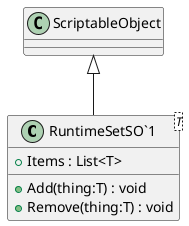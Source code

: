 @startuml
class "RuntimeSetSO`1"<T> {
    + Items : List<T>
    + Add(thing:T) : void
    + Remove(thing:T) : void
}
ScriptableObject <|-- "RuntimeSetSO`1"
@enduml
